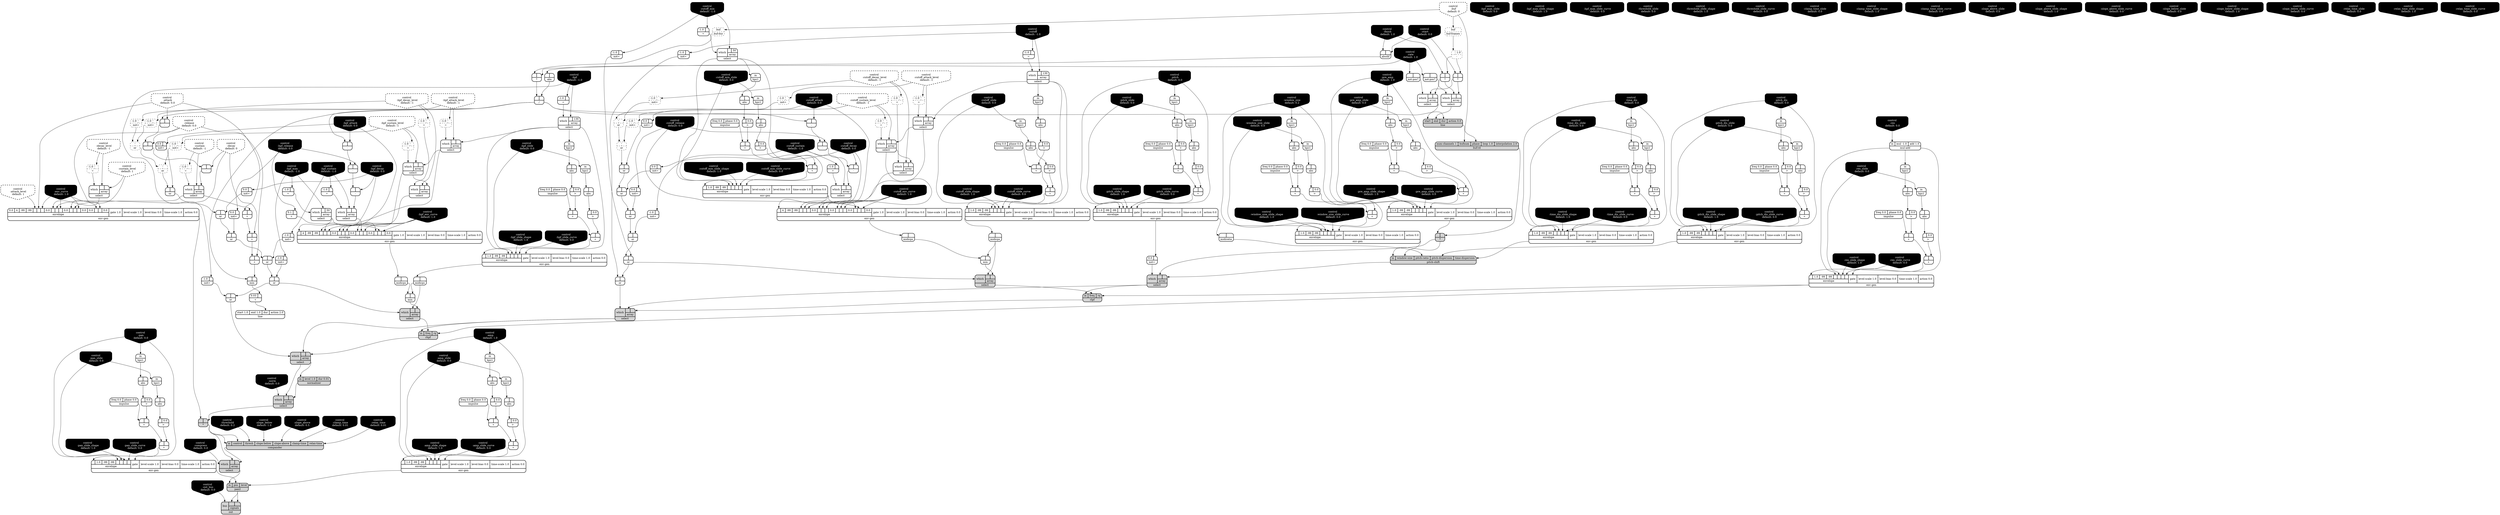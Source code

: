 digraph synthdef {
107 [label = "{{ <a> |<b> } |<__UG_NAME__>* }" style="bold, rounded" shape=record rankdir=LR];
173 [label = "{{ <a> |<b> } |<__UG_NAME__>* }" style="bold, rounded" shape=record rankdir=LR];
174 [label = "{{ <a> |<b> } |<__UG_NAME__>* }" style="bold, rounded" shape=record rankdir=LR];
180 [label = "{{ <a> |<b> } |<__UG_NAME__>* }" style="filled, bold, rounded"  shape=record rankdir=LR];
299 [label = "{{ <a> |<b> } |<__UG_NAME__>* }" style="filled, bold, rounded"  shape=record rankdir=LR];
153 [label = "{{ <a> |<b> } |<__UG_NAME__>+ }" style="bold, rounded" shape=record rankdir=LR];
157 [label = "{{ <a> |<b> } |<__UG_NAME__>+ }" style="bold, rounded" shape=record rankdir=LR];
164 [label = "{{ <a> |<b> } |<__UG_NAME__>+ }" style="bold, rounded" shape=record rankdir=LR];
168 [label = "{{ <a> |<b> } |<__UG_NAME__>+ }" style="bold, rounded" shape=record rankdir=LR];
185 [label = "{{ <a> |<b> } |<__UG_NAME__>+ }" style="bold, rounded" shape=record rankdir=LR];
189 [label = "{{ <a> |<b> } |<__UG_NAME__>+ }" style="bold, rounded" shape=record rankdir=LR];
193 [label = "{{ <a> |<b> } |<__UG_NAME__>+ }" style="bold, rounded" shape=record rankdir=LR];
197 [label = "{{ <a> |<b> } |<__UG_NAME__>+ }" style="bold, rounded" shape=record rankdir=LR];
203 [label = "{{ <a> |<b> } |<__UG_NAME__>+ }" style="bold, rounded" shape=record rankdir=LR];
207 [label = "{{ <a> |<b> } |<__UG_NAME__>+ }" style="bold, rounded" shape=record rankdir=LR];
217 [label = "{{ <a> |<b> } |<__UG_NAME__>+ }" style="bold, rounded" shape=record rankdir=LR];
221 [label = "{{ <a> |<b> } |<__UG_NAME__>+ }" style="bold, rounded" shape=record rankdir=LR];
230 [label = "{{ <a> |<b> } |<__UG_NAME__>+ }" style="bold, rounded" shape=record rankdir=LR];
234 [label = "{{ <a> |<b> } |<__UG_NAME__>+ }" style="bold, rounded" shape=record rankdir=LR];
256 [label = "{{ <a> |<b> } |<__UG_NAME__>+ }" style="bold, rounded" shape=record rankdir=LR];
260 [label = "{{ <a> |<b> } |<__UG_NAME__>+ }" style="bold, rounded" shape=record rankdir=LR];
270 [label = "{{ <a> |<b> } |<__UG_NAME__>+ }" style="bold, rounded" shape=record rankdir=LR];
274 [label = "{{ <a> |<b> } |<__UG_NAME__>+ }" style="bold, rounded" shape=record rankdir=LR];
290 [label = "{{ <a> 0.1|<b> } |<__UG_NAME__>+ }" style="bold, rounded" shape=record rankdir=LR];
306 [label = "{{ <a> |<b> } |<__UG_NAME__>+ }" style="bold, rounded" shape=record rankdir=LR];
310 [label = "{{ <a> |<b> } |<__UG_NAME__>+ }" style="bold, rounded" shape=record rankdir=LR];
316 [label = "{{ <a> |<b> } |<__UG_NAME__>+ }" style="bold, rounded" shape=record rankdir=LR];
320 [label = "{{ <a> |<b> } |<__UG_NAME__>+ }" style="bold, rounded" shape=record rankdir=LR];
324 [label = "{{ <a> |<b> } |<__UG_NAME__>+ }" style="bold, rounded" shape=record rankdir=LR];
325 [label = "{{ <a> |<b> } |<__UG_NAME__>+ }" style="bold, rounded" shape=record rankdir=LR];
326 [label = "{{ <a> |<b> } |<__UG_NAME__>+ }" style="bold, rounded" shape=record rankdir=LR];
328 [label = "{{ <a> 0.03|<b> } |<__UG_NAME__>+ }" style="bold, rounded" shape=record rankdir=LR];
110 [label = "{{ <a> |<b> } |<__UG_NAME__>- }" style="bold, rounded" shape=record rankdir=LR];
111 [label = "{{ <a> |<b> } |<__UG_NAME__>- }" style="bold, rounded" shape=record rankdir=LR];
112 [label = "{{ <a> |<b> } |<__UG_NAME__>- }" style="bold, rounded" shape=record rankdir=LR];
172 [label = "{{ <a> |<b> 1.0} |<__UG_NAME__>- }" style="dashed, rounded" shape=record rankdir=LR];
243 [label = "{{ <a> |<b> } |<__UG_NAME__>- }" style="bold, rounded" shape=record rankdir=LR];
244 [label = "{{ <a> |<b> } |<__UG_NAME__>- }" style="bold, rounded" shape=record rankdir=LR];
245 [label = "{{ <a> |<b> } |<__UG_NAME__>- }" style="bold, rounded" shape=record rankdir=LR];
286 [label = "{{ <a> |<b> } |<__UG_NAME__>- }" style="bold, rounded" shape=record rankdir=LR];
287 [label = "{{ <a> |<b> } |<__UG_NAME__>- }" style="bold, rounded" shape=record rankdir=LR];
288 [label = "{{ <a> |<b> } |<__UG_NAME__>- }" style="bold, rounded" shape=record rankdir=LR];
109 [label = "{{ <a> |<b> } |<__UG_NAME__>/ }" style="bold, rounded" shape=record rankdir=LR];
102 [label = "{{ <a> -1.0|<b> } |<__UG_NAME__>= }" style="dashed, rounded" shape=record rankdir=LR];
104 [label = "{{ <a> -1.0|<b> } |<__UG_NAME__>= }" style="dashed, rounded" shape=record rankdir=LR];
212 [label = "{{ <a> -1.0|<b> } |<__UG_NAME__>= }" style="bold, rounded" shape=record rankdir=LR];
225 [label = "{{ <a> -1.0|<b> } |<__UG_NAME__>= }" style="bold, rounded" shape=record rankdir=LR];
236 [label = "{{ <a> -1.0|<b> } |<__UG_NAME__>= }" style="dashed, rounded" shape=record rankdir=LR];
238 [label = "{{ <a> -1.0|<b> } |<__UG_NAME__>= }" style="dashed, rounded" shape=record rankdir=LR];
239 [label = "{{ <a> -1.0|<b> } |<__UG_NAME__>= }" style="dashed, rounded" shape=record rankdir=LR];
242 [label = "{{ <a> -1.0|<b> } |<__UG_NAME__>= }" style="bold, rounded" shape=record rankdir=LR];
265 [label = "{{ <a> -1.0|<b> } |<__UG_NAME__>= }" style="bold, rounded" shape=record rankdir=LR];
277 [label = "{{ <a> -1.0|<b> } |<__UG_NAME__>= }" style="bold, rounded" shape=record rankdir=LR];
279 [label = "{{ <a> -1.0|<b> } |<__UG_NAME__>= }" style="dashed, rounded" shape=record rankdir=LR];
281 [label = "{{ <a> -1.0|<b> } |<__UG_NAME__>= }" style="dashed, rounded" shape=record rankdir=LR];
282 [label = "{{ <a> -1.0|<b> } |<__UG_NAME__>= }" style="dashed, rounded" shape=record rankdir=LR];
285 [label = "{{ <a> -1.0|<b> } |<__UG_NAME__>= }" style="bold, rounded" shape=record rankdir=LR];
101 [label = "{{ <a> |<b> 0.0} |<__UG_NAME__>\> }" style="bold, rounded" shape=record rankdir=LR];
152 [label = "{{ <a> |<b> 0.0} |<__UG_NAME__>\> }" style="bold, rounded" shape=record rankdir=LR];
156 [label = "{{ <a> |<b> 0.0} |<__UG_NAME__>\> }" style="bold, rounded" shape=record rankdir=LR];
163 [label = "{{ <a> |<b> 0.0} |<__UG_NAME__>\> }" style="bold, rounded" shape=record rankdir=LR];
167 [label = "{{ <a> |<b> 0.0} |<__UG_NAME__>\> }" style="bold, rounded" shape=record rankdir=LR];
184 [label = "{{ <a> |<b> 0.0} |<__UG_NAME__>\> }" style="bold, rounded" shape=record rankdir=LR];
188 [label = "{{ <a> |<b> 0.0} |<__UG_NAME__>\> }" style="bold, rounded" shape=record rankdir=LR];
196 [label = "{{ <a> |<b> 0.0} |<__UG_NAME__>\> }" style="bold, rounded" shape=record rankdir=LR];
202 [label = "{{ <a> |<b> 0.0} |<__UG_NAME__>\> }" style="bold, rounded" shape=record rankdir=LR];
206 [label = "{{ <a> |<b> 0.0} |<__UG_NAME__>\> }" style="bold, rounded" shape=record rankdir=LR];
216 [label = "{{ <a> |<b> 0.0} |<__UG_NAME__>\> }" style="bold, rounded" shape=record rankdir=LR];
220 [label = "{{ <a> |<b> 0.0} |<__UG_NAME__>\> }" style="bold, rounded" shape=record rankdir=LR];
229 [label = "{{ <a> |<b> 0.0} |<__UG_NAME__>\> }" style="bold, rounded" shape=record rankdir=LR];
233 [label = "{{ <a> |<b> 0.0} |<__UG_NAME__>\> }" style="bold, rounded" shape=record rankdir=LR];
255 [label = "{{ <a> |<b> 0.0} |<__UG_NAME__>\> }" style="bold, rounded" shape=record rankdir=LR];
259 [label = "{{ <a> |<b> 0.0} |<__UG_NAME__>\> }" style="bold, rounded" shape=record rankdir=LR];
269 [label = "{{ <a> |<b> 0.0} |<__UG_NAME__>\> }" style="bold, rounded" shape=record rankdir=LR];
273 [label = "{{ <a> |<b> 0.0} |<__UG_NAME__>\> }" style="bold, rounded" shape=record rankdir=LR];
305 [label = "{{ <a> |<b> 0.0} |<__UG_NAME__>\> }" style="bold, rounded" shape=record rankdir=LR];
309 [label = "{{ <a> |<b> 0.0} |<__UG_NAME__>\> }" style="bold, rounded" shape=record rankdir=LR];
315 [label = "{{ <a> |<b> 0.0} |<__UG_NAME__>\> }" style="bold, rounded" shape=record rankdir=LR];
319 [label = "{{ <a> |<b> 0.0} |<__UG_NAME__>\> }" style="bold, rounded" shape=record rankdir=LR];
100 [label = "{{ <a> |<b> } |<__UG_NAME__>abs }" style="bold, rounded" shape=record rankdir=LR];
108 [label = "{{ <a> |<b> } |<__UG_NAME__>abs }" style="bold, rounded" shape=record rankdir=LR];
151 [label = "{{ <a> |<b> } |<__UG_NAME__>abs }" style="bold, rounded" shape=record rankdir=LR];
155 [label = "{{ <a> |<b> } |<__UG_NAME__>abs }" style="bold, rounded" shape=record rankdir=LR];
162 [label = "{{ <a> |<b> } |<__UG_NAME__>abs }" style="bold, rounded" shape=record rankdir=LR];
166 [label = "{{ <a> |<b> } |<__UG_NAME__>abs }" style="bold, rounded" shape=record rankdir=LR];
183 [label = "{{ <a> |<b> } |<__UG_NAME__>abs }" style="bold, rounded" shape=record rankdir=LR];
187 [label = "{{ <a> |<b> } |<__UG_NAME__>abs }" style="bold, rounded" shape=record rankdir=LR];
195 [label = "{{ <a> |<b> } |<__UG_NAME__>abs }" style="bold, rounded" shape=record rankdir=LR];
201 [label = "{{ <a> |<b> } |<__UG_NAME__>abs }" style="bold, rounded" shape=record rankdir=LR];
205 [label = "{{ <a> |<b> } |<__UG_NAME__>abs }" style="bold, rounded" shape=record rankdir=LR];
215 [label = "{{ <a> |<b> } |<__UG_NAME__>abs }" style="bold, rounded" shape=record rankdir=LR];
219 [label = "{{ <a> |<b> } |<__UG_NAME__>abs }" style="bold, rounded" shape=record rankdir=LR];
228 [label = "{{ <a> |<b> } |<__UG_NAME__>abs }" style="bold, rounded" shape=record rankdir=LR];
232 [label = "{{ <a> |<b> } |<__UG_NAME__>abs }" style="bold, rounded" shape=record rankdir=LR];
254 [label = "{{ <a> |<b> } |<__UG_NAME__>abs }" style="bold, rounded" shape=record rankdir=LR];
258 [label = "{{ <a> |<b> } |<__UG_NAME__>abs }" style="bold, rounded" shape=record rankdir=LR];
268 [label = "{{ <a> |<b> } |<__UG_NAME__>abs }" style="bold, rounded" shape=record rankdir=LR];
272 [label = "{{ <a> |<b> } |<__UG_NAME__>abs }" style="bold, rounded" shape=record rankdir=LR];
304 [label = "{{ <a> |<b> } |<__UG_NAME__>abs }" style="bold, rounded" shape=record rankdir=LR];
308 [label = "{{ <a> |<b> } |<__UG_NAME__>abs }" style="bold, rounded" shape=record rankdir=LR];
314 [label = "{{ <a> |<b> } |<__UG_NAME__>abs }" style="bold, rounded" shape=record rankdir=LR];
318 [label = "{{ <a> |<b> } |<__UG_NAME__>abs }" style="bold, rounded" shape=record rankdir=LR];
106 [label = "{{ <a> |<b> } |<__UG_NAME__>absdif }" style="bold, rounded" shape=record rankdir=LR];
105 [label = "{{ <buf> buf} |<__UG_NAME__>buf-dur }" style="dashed, rounded" shape=record rankdir=LR];
171 [label = "{{ <buf> buf} |<__UG_NAME__>buf-frames }" style="dashed, rounded" shape=record rankdir=LR];
179 [label = "{{ <num____channels> num-channels 1|<bufnum> bufnum|<phase> phase|<loop> loop 1.0|<interpolation> interpolation 2.0} |<__UG_NAME__>buf-rd }" style="filled, bold, rounded"  shape=record rankdir=LR];
300 [label = "{{ <in> in|<control> control|<thresh> thresh|<slope____below> slope-below|<slope____above> slope-above|<clamp____time> clamp-time|<relax____time> relax-time} |<__UG_NAME__>compander }" style="filled, bold, rounded"  shape=record rankdir=LR];
0 [label = "control
 :buf
 default: 0" shape=invhouse style="rounded, dashed, filled, bold" fillcolor=white fontcolor=black ]; 
1 [label = "control
 :cutoff_attack_level
 default: -1" shape=invhouse style="rounded, dashed, filled, bold" fillcolor=white fontcolor=black ]; 
2 [label = "control
 :cutoff_decay_level
 default: -1" shape=invhouse style="rounded, dashed, filled, bold" fillcolor=white fontcolor=black ]; 
3 [label = "control
 :cutoff_sustain_level
 default: -1" shape=invhouse style="rounded, dashed, filled, bold" fillcolor=white fontcolor=black ]; 
4 [label = "control
 :hpf_attack_level
 default: -1" shape=invhouse style="rounded, dashed, filled, bold" fillcolor=white fontcolor=black ]; 
5 [label = "control
 :hpf_decay_level
 default: -1" shape=invhouse style="rounded, dashed, filled, bold" fillcolor=white fontcolor=black ]; 
6 [label = "control
 :hpf_sustain_level
 default: -1" shape=invhouse style="rounded, dashed, filled, bold" fillcolor=white fontcolor=black ]; 
7 [label = "control
 :attack
 default: 0.0" shape=invhouse style="rounded, dashed, filled, bold" fillcolor=white fontcolor=black ]; 
8 [label = "control
 :decay
 default: 0" shape=invhouse style="rounded, dashed, filled, bold" fillcolor=white fontcolor=black ]; 
9 [label = "control
 :sustain
 default: -1" shape=invhouse style="rounded, dashed, filled, bold" fillcolor=white fontcolor=black ]; 
10 [label = "control
 :release
 default: 0.0" shape=invhouse style="rounded, dashed, filled, bold" fillcolor=white fontcolor=black ]; 
11 [label = "control
 :attack_level
 default: 1" shape=invhouse style="rounded, dashed, filled, bold" fillcolor=white fontcolor=black ]; 
12 [label = "control
 :decay_level
 default: -1" shape=invhouse style="rounded, dashed, filled, bold" fillcolor=white fontcolor=black ]; 
13 [label = "control
 :sustain_level
 default: 1" shape=invhouse style="rounded, dashed, filled, bold" fillcolor=white fontcolor=black ]; 
14 [label = "control
 :amp
 default: 1.0" shape=invhouse style="rounded, filled, bold" fillcolor=black fontcolor=white ]; 
15 [label = "control
 :amp_slide
 default: 0.0" shape=invhouse style="rounded, filled, bold" fillcolor=black fontcolor=white ]; 
16 [label = "control
 :amp_slide_shape
 default: 1.0" shape=invhouse style="rounded, filled, bold" fillcolor=black fontcolor=white ]; 
17 [label = "control
 :amp_slide_curve
 default: 0.0" shape=invhouse style="rounded, filled, bold" fillcolor=black fontcolor=white ]; 
18 [label = "control
 :pan
 default: 0.0" shape=invhouse style="rounded, filled, bold" fillcolor=black fontcolor=white ]; 
19 [label = "control
 :pan_slide
 default: 0.0" shape=invhouse style="rounded, filled, bold" fillcolor=black fontcolor=white ]; 
20 [label = "control
 :pan_slide_shape
 default: 1.0" shape=invhouse style="rounded, filled, bold" fillcolor=black fontcolor=white ]; 
21 [label = "control
 :pan_slide_curve
 default: 0.0" shape=invhouse style="rounded, filled, bold" fillcolor=black fontcolor=white ]; 
22 [label = "control
 :cutoff
 default: -1.0" shape=invhouse style="rounded, filled, bold" fillcolor=black fontcolor=white ]; 
23 [label = "control
 :cutoff_slide
 default: 0.0" shape=invhouse style="rounded, filled, bold" fillcolor=black fontcolor=white ]; 
24 [label = "control
 :cutoff_slide_shape
 default: 1.0" shape=invhouse style="rounded, filled, bold" fillcolor=black fontcolor=white ]; 
25 [label = "control
 :cutoff_slide_curve
 default: 0.0" shape=invhouse style="rounded, filled, bold" fillcolor=black fontcolor=white ]; 
26 [label = "control
 :cutoff_attack
 default: 0.0" shape=invhouse style="rounded, filled, bold" fillcolor=black fontcolor=white ]; 
27 [label = "control
 :cutoff_sustain
 default: -1.0" shape=invhouse style="rounded, filled, bold" fillcolor=black fontcolor=white ]; 
28 [label = "control
 :cutoff_decay
 default: 0.0" shape=invhouse style="rounded, filled, bold" fillcolor=black fontcolor=white ]; 
29 [label = "control
 :cutoff_release
 default: 0.0" shape=invhouse style="rounded, filled, bold" fillcolor=black fontcolor=white ]; 
30 [label = "control
 :cutoff_min
 default: -1.0" shape=invhouse style="rounded, filled, bold" fillcolor=black fontcolor=white ]; 
31 [label = "control
 :cutoff_min_slide
 default: 0.0" shape=invhouse style="rounded, filled, bold" fillcolor=black fontcolor=white ]; 
32 [label = "control
 :cutoff_min_slide_shape
 default: 1.0" shape=invhouse style="rounded, filled, bold" fillcolor=black fontcolor=white ]; 
33 [label = "control
 :cutoff_min_slide_curve
 default: 0.0" shape=invhouse style="rounded, filled, bold" fillcolor=black fontcolor=white ]; 
34 [label = "control
 :cutoff_env_curve
 default: 1.0" shape=invhouse style="rounded, filled, bold" fillcolor=black fontcolor=white ]; 
35 [label = "control
 :hpf
 default: -1.0" shape=invhouse style="rounded, filled, bold" fillcolor=black fontcolor=white ]; 
36 [label = "control
 :hpf_slide
 default: 0.0" shape=invhouse style="rounded, filled, bold" fillcolor=black fontcolor=white ]; 
37 [label = "control
 :hpf_slide_shape
 default: 1.0" shape=invhouse style="rounded, filled, bold" fillcolor=black fontcolor=white ]; 
38 [label = "control
 :hpf_slide_curve
 default: 0.0" shape=invhouse style="rounded, filled, bold" fillcolor=black fontcolor=white ]; 
39 [label = "control
 :hpf_attack
 default: 0.0" shape=invhouse style="rounded, filled, bold" fillcolor=black fontcolor=white ]; 
40 [label = "control
 :hpf_sustain
 default: -1.0" shape=invhouse style="rounded, filled, bold" fillcolor=black fontcolor=white ]; 
41 [label = "control
 :hpf_decay
 default: 0.0" shape=invhouse style="rounded, filled, bold" fillcolor=black fontcolor=white ]; 
42 [label = "control
 :hpf_release
 default: 0.0" shape=invhouse style="rounded, filled, bold" fillcolor=black fontcolor=white ]; 
43 [label = "control
 :hpf_max
 default: -1.0" shape=invhouse style="rounded, filled, bold" fillcolor=black fontcolor=white ]; 
44 [label = "control
 :hpf_max_slide
 default: 0.0" shape=invhouse style="rounded, filled, bold" fillcolor=black fontcolor=white ]; 
45 [label = "control
 :hpf_max_slide_shape
 default: 1.0" shape=invhouse style="rounded, filled, bold" fillcolor=black fontcolor=white ]; 
46 [label = "control
 :hpf_max_slide_curve
 default: 0.0" shape=invhouse style="rounded, filled, bold" fillcolor=black fontcolor=white ]; 
47 [label = "control
 :hpf_env_curve
 default: 1.0" shape=invhouse style="rounded, filled, bold" fillcolor=black fontcolor=white ]; 
48 [label = "control
 :res
 default: 0.0" shape=invhouse style="rounded, filled, bold" fillcolor=black fontcolor=white ]; 
49 [label = "control
 :res_slide
 default: 0.0" shape=invhouse style="rounded, filled, bold" fillcolor=black fontcolor=white ]; 
50 [label = "control
 :res_slide_shape
 default: 1.0" shape=invhouse style="rounded, filled, bold" fillcolor=black fontcolor=white ]; 
51 [label = "control
 :res_slide_curve
 default: 0.0" shape=invhouse style="rounded, filled, bold" fillcolor=black fontcolor=white ]; 
52 [label = "control
 :env_curve
 default: 1.0" shape=invhouse style="rounded, filled, bold" fillcolor=black fontcolor=white ]; 
53 [label = "control
 :rate
 default: 1.0" shape=invhouse style="rounded, filled, bold" fillcolor=black fontcolor=white ]; 
54 [label = "control
 :start
 default: 0.0" shape=invhouse style="rounded, filled, bold" fillcolor=black fontcolor=white ]; 
55 [label = "control
 :finish
 default: 1.0" shape=invhouse style="rounded, filled, bold" fillcolor=black fontcolor=white ]; 
56 [label = "control
 :norm
 default: 0.0" shape=invhouse style="rounded, filled, bold" fillcolor=black fontcolor=white ]; 
57 [label = "control
 :pitch
 default: 0.0" shape=invhouse style="rounded, filled, bold" fillcolor=black fontcolor=white ]; 
58 [label = "control
 :pitch_slide
 default: 0.0" shape=invhouse style="rounded, filled, bold" fillcolor=black fontcolor=white ]; 
59 [label = "control
 :pitch_slide_shape
 default: 1.0" shape=invhouse style="rounded, filled, bold" fillcolor=black fontcolor=white ]; 
60 [label = "control
 :pitch_slide_curve
 default: 0.0" shape=invhouse style="rounded, filled, bold" fillcolor=black fontcolor=white ]; 
61 [label = "control
 :window_size
 default: 0.2" shape=invhouse style="rounded, filled, bold" fillcolor=black fontcolor=white ]; 
62 [label = "control
 :window_size_slide
 default: 0.0" shape=invhouse style="rounded, filled, bold" fillcolor=black fontcolor=white ]; 
63 [label = "control
 :window_size_slide_shape
 default: 1.0" shape=invhouse style="rounded, filled, bold" fillcolor=black fontcolor=white ]; 
64 [label = "control
 :window_size_slide_curve
 default: 0.0" shape=invhouse style="rounded, filled, bold" fillcolor=black fontcolor=white ]; 
65 [label = "control
 :pitch_dis
 default: 0.0" shape=invhouse style="rounded, filled, bold" fillcolor=black fontcolor=white ]; 
66 [label = "control
 :pitch_dis_slide
 default: 0.0" shape=invhouse style="rounded, filled, bold" fillcolor=black fontcolor=white ]; 
67 [label = "control
 :pitch_dis_slide_shape
 default: 1.0" shape=invhouse style="rounded, filled, bold" fillcolor=black fontcolor=white ]; 
68 [label = "control
 :pitch_dis_slide_curve
 default: 0.0" shape=invhouse style="rounded, filled, bold" fillcolor=black fontcolor=white ]; 
69 [label = "control
 :time_dis
 default: 0.0" shape=invhouse style="rounded, filled, bold" fillcolor=black fontcolor=white ]; 
70 [label = "control
 :time_dis_slide
 default: 0.0" shape=invhouse style="rounded, filled, bold" fillcolor=black fontcolor=white ]; 
71 [label = "control
 :time_dis_slide_shape
 default: 1.0" shape=invhouse style="rounded, filled, bold" fillcolor=black fontcolor=white ]; 
72 [label = "control
 :time_dis_slide_curve
 default: 0.0" shape=invhouse style="rounded, filled, bold" fillcolor=black fontcolor=white ]; 
73 [label = "control
 :compress
 default: 0.0" shape=invhouse style="rounded, filled, bold" fillcolor=black fontcolor=white ]; 
74 [label = "control
 :pre_amp
 default: 1.0" shape=invhouse style="rounded, filled, bold" fillcolor=black fontcolor=white ]; 
75 [label = "control
 :pre_amp_slide
 default: 0.0" shape=invhouse style="rounded, filled, bold" fillcolor=black fontcolor=white ]; 
76 [label = "control
 :pre_amp_slide_shape
 default: 1.0" shape=invhouse style="rounded, filled, bold" fillcolor=black fontcolor=white ]; 
77 [label = "control
 :pre_amp_slide_curve
 default: 0.0" shape=invhouse style="rounded, filled, bold" fillcolor=black fontcolor=white ]; 
78 [label = "control
 :threshold
 default: 0.2" shape=invhouse style="rounded, filled, bold" fillcolor=black fontcolor=white ]; 
79 [label = "control
 :threshold_slide
 default: 0.0" shape=invhouse style="rounded, filled, bold" fillcolor=black fontcolor=white ]; 
80 [label = "control
 :threshold_slide_shape
 default: 1.0" shape=invhouse style="rounded, filled, bold" fillcolor=black fontcolor=white ]; 
81 [label = "control
 :threshold_slide_curve
 default: 0.0" shape=invhouse style="rounded, filled, bold" fillcolor=black fontcolor=white ]; 
82 [label = "control
 :clamp_time
 default: 0.01" shape=invhouse style="rounded, filled, bold" fillcolor=black fontcolor=white ]; 
83 [label = "control
 :clamp_time_slide
 default: 0.0" shape=invhouse style="rounded, filled, bold" fillcolor=black fontcolor=white ]; 
84 [label = "control
 :clamp_time_slide_shape
 default: 1.0" shape=invhouse style="rounded, filled, bold" fillcolor=black fontcolor=white ]; 
85 [label = "control
 :clamp_time_slide_curve
 default: 0.0" shape=invhouse style="rounded, filled, bold" fillcolor=black fontcolor=white ]; 
86 [label = "control
 :slope_above
 default: 0.5" shape=invhouse style="rounded, filled, bold" fillcolor=black fontcolor=white ]; 
87 [label = "control
 :slope_above_slide
 default: 0.0" shape=invhouse style="rounded, filled, bold" fillcolor=black fontcolor=white ]; 
88 [label = "control
 :slope_above_slide_shape
 default: 1.0" shape=invhouse style="rounded, filled, bold" fillcolor=black fontcolor=white ]; 
89 [label = "control
 :slope_above_slide_curve
 default: 0.0" shape=invhouse style="rounded, filled, bold" fillcolor=black fontcolor=white ]; 
90 [label = "control
 :slope_below
 default: 1.0" shape=invhouse style="rounded, filled, bold" fillcolor=black fontcolor=white ]; 
91 [label = "control
 :slope_below_slide
 default: 0.0" shape=invhouse style="rounded, filled, bold" fillcolor=black fontcolor=white ]; 
92 [label = "control
 :slope_below_slide_shape
 default: 1.0" shape=invhouse style="rounded, filled, bold" fillcolor=black fontcolor=white ]; 
93 [label = "control
 :slope_below_slide_curve
 default: 0.0" shape=invhouse style="rounded, filled, bold" fillcolor=black fontcolor=white ]; 
94 [label = "control
 :relax_time
 default: 0.01" shape=invhouse style="rounded, filled, bold" fillcolor=black fontcolor=white ]; 
95 [label = "control
 :relax_time_slide
 default: 0.0" shape=invhouse style="rounded, filled, bold" fillcolor=black fontcolor=white ]; 
96 [label = "control
 :relax_time_slide_shape
 default: 1.0" shape=invhouse style="rounded, filled, bold" fillcolor=black fontcolor=white ]; 
97 [label = "control
 :relax_time_slide_curve
 default: 0.0" shape=invhouse style="rounded, filled, bold" fillcolor=black fontcolor=white ]; 
98 [label = "control
 :out_bus
 default: 0.0" shape=invhouse style="rounded, filled, bold" fillcolor=black fontcolor=white ]; 
114 [label = "{{ {{0.0|4|-99|-99|<envelope___control___4>|<envelope___control___5>|<envelope___control___6>|0.0|<envelope___select___8>|<envelope___control___9>|<envelope___control___10>|0.0|<envelope___control___12>|<envelope___select___13>|<envelope___control___14>|0.0|0.0|<envelope___control___17>|<envelope___control___18>|0.0}|envelope}|<gate> gate 1.0|<level____scale> level-scale 1.0|<level____bias> level-bias 0.0|<time____scale> time-scale 1.0|<action> action 0.0} |<__UG_NAME__>env-gen }" style="bold, rounded" shape=record rankdir=LR];
158 [label = "{{ {{<envelope___control___0>|1.0|-99|-99|<envelope___control___4>|<envelope___control___5>|<envelope___control___6>|<envelope___control___7>}|envelope}|<gate> gate|<level____scale> level-scale 1.0|<level____bias> level-bias 0.0|<time____scale> time-scale 1.0|<action> action 0.0} |<__UG_NAME__>env-gen }" style="bold, rounded" shape=record rankdir=LR];
169 [label = "{{ {{<envelope___control___0>|1.0|-99|-99|<envelope___control___4>|<envelope___control___5>|<envelope___control___6>|<envelope___control___7>}|envelope}|<gate> gate|<level____scale> level-scale 1.0|<level____bias> level-bias 0.0|<time____scale> time-scale 1.0|<action> action 0.0} |<__UG_NAME__>env-gen }" style="bold, rounded" shape=record rankdir=LR];
190 [label = "{{ {{<envelope___control___0>|1.0|-99|-99|<envelope___control___4>|<envelope___control___5>|<envelope___control___6>|<envelope___control___7>}|envelope}|<gate> gate|<level____scale> level-scale 1.0|<level____bias> level-bias 0.0|<time____scale> time-scale 1.0|<action> action 0.0} |<__UG_NAME__>env-gen }" style="bold, rounded" shape=record rankdir=LR];
198 [label = "{{ {{<envelope___control___0>|1.0|-99|-99|<envelope___control___4>|<envelope___control___5>|<envelope___control___6>|<envelope___control___7>}|envelope}|<gate> gate|<level____scale> level-scale 1.0|<level____bias> level-bias 0.0|<time____scale> time-scale 1.0|<action> action 0.0} |<__UG_NAME__>env-gen }" style="bold, rounded" shape=record rankdir=LR];
208 [label = "{{ {{<envelope___control___0>|1.0|-99|-99|<envelope___control___4>|<envelope___control___5>|<envelope___control___6>|<envelope___control___7>}|envelope}|<gate> gate|<level____scale> level-scale 1.0|<level____bias> level-bias 0.0|<time____scale> time-scale 1.0|<action> action 0.0} |<__UG_NAME__>env-gen }" style="bold, rounded" shape=record rankdir=LR];
222 [label = "{{ {{<envelope___select___0>|1.0|-99|-99|<envelope___select___4>|<envelope___control___5>|<envelope___control___6>|<envelope___control___7>}|envelope}|<gate> gate|<level____scale> level-scale 1.0|<level____bias> level-bias 0.0|<time____scale> time-scale 1.0|<action> action 0.0} |<__UG_NAME__>env-gen }" style="bold, rounded" shape=record rankdir=LR];
235 [label = "{{ {{<envelope___select___0>|1.0|-99|-99|<envelope___select___4>|<envelope___control___5>|<envelope___control___6>|<envelope___control___7>}|envelope}|<gate> gate|<level____scale> level-scale 1.0|<level____bias> level-bias 0.0|<time____scale> time-scale 1.0|<action> action 0.0} |<__UG_NAME__>env-gen }" style="bold, rounded" shape=record rankdir=LR];
247 [label = "{{ {{<envelope___env____gen___0>|4|-99|-99|<envelope___select___4>|<envelope___control___5>|<envelope___control___6>|0.0|<envelope___select___8>|<envelope___control___9>|<envelope___control___10>|0.0|<envelope___select___12>|<envelope___select___13>|<envelope___control___14>|0.0|<envelope___env____gen___16>|<envelope___control___17>|<envelope___control___18>|0.0}|envelope}|<gate> gate 1.0|<level____scale> level-scale 1.0|<level____bias> level-bias 0.0|<time____scale> time-scale 1.0|<action> action 0.0} |<__UG_NAME__>env-gen }" style="bold, rounded" shape=record rankdir=LR];
261 [label = "{{ {{<envelope___mul____add___0>|1.0|-99|-99|<envelope___mul____add___4>|<envelope___control___5>|<envelope___control___6>|<envelope___control___7>}|envelope}|<gate> gate|<level____scale> level-scale 1.0|<level____bias> level-bias 0.0|<time____scale> time-scale 1.0|<action> action 0.0} |<__UG_NAME__>env-gen }" style="bold, rounded" shape=record rankdir=LR];
275 [label = "{{ {{<envelope___select___0>|1.0|-99|-99|<envelope___select___4>|<envelope___control___5>|<envelope___control___6>|<envelope___control___7>}|envelope}|<gate> gate|<level____scale> level-scale 1.0|<level____bias> level-bias 0.0|<time____scale> time-scale 1.0|<action> action 0.0} |<__UG_NAME__>env-gen }" style="bold, rounded" shape=record rankdir=LR];
291 [label = "{{ {{<envelope___select___0>|4|-99|-99|<envelope___select___4>|<envelope___control___5>|<envelope___control___6>|0.0|<envelope___select___8>|<envelope___control___9>|<envelope___control___10>|0.0|<envelope___select___12>|<envelope___select___13>|<envelope___control___14>|0.0|<envelope___select___16>|<envelope___binary____op____u____gen___17>|<envelope___control___18>|0.0}|envelope}|<gate> gate 1.0|<level____scale> level-scale 1.0|<level____bias> level-bias 0.0|<time____scale> time-scale 1.0|<action> action 0.0} |<__UG_NAME__>env-gen }" style="bold, rounded" shape=record rankdir=LR];
311 [label = "{{ {{<envelope___control___0>|1.0|-99|-99|<envelope___control___4>|<envelope___control___5>|<envelope___control___6>|<envelope___control___7>}|envelope}|<gate> gate|<level____scale> level-scale 1.0|<level____bias> level-bias 0.0|<time____scale> time-scale 1.0|<action> action 0.0} |<__UG_NAME__>env-gen }" style="bold, rounded" shape=record rankdir=LR];
321 [label = "{{ {{<envelope___control___0>|1.0|-99|-99|<envelope___control___4>|<envelope___control___5>|<envelope___control___6>|<envelope___control___7>}|envelope}|<gate> gate|<level____scale> level-scale 1.0|<level____bias> level-bias 0.0|<time____scale> time-scale 1.0|<action> action 0.0} |<__UG_NAME__>env-gen }" style="bold, rounded" shape=record rankdir=LR];
99 [label = "{{ <in> in} |<__UG_NAME__>hpz1 }" style="bold, rounded" shape=record rankdir=LR];
150 [label = "{{ <in> in} |<__UG_NAME__>hpz1 }" style="bold, rounded" shape=record rankdir=LR];
154 [label = "{{ <in> in} |<__UG_NAME__>hpz1 }" style="bold, rounded" shape=record rankdir=LR];
161 [label = "{{ <in> in} |<__UG_NAME__>hpz1 }" style="bold, rounded" shape=record rankdir=LR];
165 [label = "{{ <in> in} |<__UG_NAME__>hpz1 }" style="bold, rounded" shape=record rankdir=LR];
182 [label = "{{ <in> in} |<__UG_NAME__>hpz1 }" style="bold, rounded" shape=record rankdir=LR];
186 [label = "{{ <in> in} |<__UG_NAME__>hpz1 }" style="bold, rounded" shape=record rankdir=LR];
194 [label = "{{ <in> in} |<__UG_NAME__>hpz1 }" style="bold, rounded" shape=record rankdir=LR];
200 [label = "{{ <in> in} |<__UG_NAME__>hpz1 }" style="bold, rounded" shape=record rankdir=LR];
204 [label = "{{ <in> in} |<__UG_NAME__>hpz1 }" style="bold, rounded" shape=record rankdir=LR];
214 [label = "{{ <in> in} |<__UG_NAME__>hpz1 }" style="bold, rounded" shape=record rankdir=LR];
218 [label = "{{ <in> in} |<__UG_NAME__>hpz1 }" style="bold, rounded" shape=record rankdir=LR];
227 [label = "{{ <in> in} |<__UG_NAME__>hpz1 }" style="bold, rounded" shape=record rankdir=LR];
231 [label = "{{ <in> in} |<__UG_NAME__>hpz1 }" style="bold, rounded" shape=record rankdir=LR];
253 [label = "{{ <in> in} |<__UG_NAME__>hpz1 }" style="bold, rounded" shape=record rankdir=LR];
257 [label = "{{ <in> in} |<__UG_NAME__>hpz1 }" style="bold, rounded" shape=record rankdir=LR];
267 [label = "{{ <in> in} |<__UG_NAME__>hpz1 }" style="bold, rounded" shape=record rankdir=LR];
271 [label = "{{ <in> in} |<__UG_NAME__>hpz1 }" style="bold, rounded" shape=record rankdir=LR];
303 [label = "{{ <in> in} |<__UG_NAME__>hpz1 }" style="bold, rounded" shape=record rankdir=LR];
307 [label = "{{ <in> in} |<__UG_NAME__>hpz1 }" style="bold, rounded" shape=record rankdir=LR];
313 [label = "{{ <in> in} |<__UG_NAME__>hpz1 }" style="bold, rounded" shape=record rankdir=LR];
317 [label = "{{ <in> in} |<__UG_NAME__>hpz1 }" style="bold, rounded" shape=record rankdir=LR];
149 [label = "{{ <freq> freq 0.0|<phase> phase 0.0} |<__UG_NAME__>impulse }" style="bold, rounded" shape=record rankdir=LR];
160 [label = "{{ <freq> freq 0.0|<phase> phase 0.0} |<__UG_NAME__>impulse }" style="bold, rounded" shape=record rankdir=LR];
181 [label = "{{ <freq> freq 0.0|<phase> phase 0.0} |<__UG_NAME__>impulse }" style="bold, rounded" shape=record rankdir=LR];
192 [label = "{{ <freq> freq 0.0|<phase> phase 0.0} |<__UG_NAME__>impulse }" style="bold, rounded" shape=record rankdir=LR];
199 [label = "{{ <freq> freq 0.0|<phase> phase 0.0} |<__UG_NAME__>impulse }" style="bold, rounded" shape=record rankdir=LR];
211 [label = "{{ <freq> freq 0.0|<phase> phase 0.0} |<__UG_NAME__>impulse }" style="bold, rounded" shape=record rankdir=LR];
224 [label = "{{ <freq> freq 0.0|<phase> phase 0.0} |<__UG_NAME__>impulse }" style="bold, rounded" shape=record rankdir=LR];
251 [label = "{{ <freq> freq 0.0|<phase> phase 0.0} |<__UG_NAME__>impulse }" style="bold, rounded" shape=record rankdir=LR];
264 [label = "{{ <freq> freq 0.0|<phase> phase 0.0} |<__UG_NAME__>impulse }" style="bold, rounded" shape=record rankdir=LR];
302 [label = "{{ <freq> freq 0.0|<phase> phase 0.0} |<__UG_NAME__>impulse }" style="bold, rounded" shape=record rankdir=LR];
312 [label = "{{ <freq> freq 0.0|<phase> phase 0.0} |<__UG_NAME__>impulse }" style="bold, rounded" shape=record rankdir=LR];
178 [label = "{{ <start> start|<end> end|<dur> dur|<action> action 0.0} |<__UG_NAME__>line }" style="filled, bold, rounded"  shape=record rankdir=LR];
329 [label = "{{ <start> start 1.0|<end> end 1.0|<dur> dur|<action> action 2.0} |<__UG_NAME__>line }" style="bold, rounded" shape=record rankdir=LR];
223 [label = "{{ <a> |<b> } |<__UG_NAME__>midicps }" style="bold, rounded" shape=record rankdir=LR];
248 [label = "{{ <a> |<b> } |<__UG_NAME__>midicps }" style="bold, rounded" shape=record rankdir=LR];
276 [label = "{{ <a> |<b> } |<__UG_NAME__>midicps }" style="bold, rounded" shape=record rankdir=LR];
292 [label = "{{ <a> |<b> } |<__UG_NAME__>midicps }" style="bold, rounded" shape=record rankdir=LR];
191 [label = "{{ <a> |<b> } |<__UG_NAME__>midiratio }" style="bold, rounded" shape=record rankdir=LR];
249 [label = "{{ <a> |<b> } |<__UG_NAME__>min }" style="bold, rounded" shape=record rankdir=LR];
293 [label = "{{ <a> |<b> } |<__UG_NAME__>min }" style="bold, rounded" shape=record rankdir=LR];
327 [label = "{{ <a> |<b> } |<__UG_NAME__>min }" style="bold, rounded" shape=record rankdir=LR];
252 [label = "{{ <in> in|<mul> mul -1.0|<add> add 1.0} |<__UG_NAME__>mul-add }" style="bold, rounded" shape=record rankdir=LR];
297 [label = "{{ <in> in|<level> level 1.0|<dur> dur 0.01} |<__UG_NAME__>normalizer }" style="filled, bold, rounded"  shape=record rankdir=LR];
170 [label = "{{ <a> |<b> } |<__UG_NAME__>not-pos? }" style="bold, rounded" shape=record rankdir=LR];
176 [label = "{{ <a> |<b> } |<__UG_NAME__>not-pos? }" style="bold, rounded" shape=record rankdir=LR];
115 [label = "{{ <a> -1.0|<b> } |<__UG_NAME__>not= }" style="bold, rounded" shape=record rankdir=LR];
116 [label = "{{ <a> -1.0|<b> } |<__UG_NAME__>not= }" style="dashed, rounded" shape=record rankdir=LR];
117 [label = "{{ <a> -1.0|<b> } |<__UG_NAME__>not= }" style="dashed, rounded" shape=record rankdir=LR];
119 [label = "{{ <a> -1.0|<b> } |<__UG_NAME__>not= }" style="dashed, rounded" shape=record rankdir=LR];
121 [label = "{{ <a> 0.0|<b> } |<__UG_NAME__>not= }" style="bold, rounded" shape=record rankdir=LR];
123 [label = "{{ <a> 0.0|<b> } |<__UG_NAME__>not= }" style="bold, rounded" shape=record rankdir=LR];
125 [label = "{{ <a> 0.0|<b> } |<__UG_NAME__>not= }" style="bold, rounded" shape=record rankdir=LR];
127 [label = "{{ <a> -1.0|<b> } |<__UG_NAME__>not= }" style="bold, rounded" shape=record rankdir=LR];
129 [label = "{{ <a> -1.0|<b> } |<__UG_NAME__>not= }" style="bold, rounded" shape=record rankdir=LR];
132 [label = "{{ <a> -1.0|<b> } |<__UG_NAME__>not= }" style="bold, rounded" shape=record rankdir=LR];
133 [label = "{{ <a> -1.0|<b> } |<__UG_NAME__>not= }" style="dashed, rounded" shape=record rankdir=LR];
134 [label = "{{ <a> -1.0|<b> } |<__UG_NAME__>not= }" style="dashed, rounded" shape=record rankdir=LR];
136 [label = "{{ <a> -1.0|<b> } |<__UG_NAME__>not= }" style="dashed, rounded" shape=record rankdir=LR];
138 [label = "{{ <a> 0.0|<b> } |<__UG_NAME__>not= }" style="bold, rounded" shape=record rankdir=LR];
140 [label = "{{ <a> 0.0|<b> } |<__UG_NAME__>not= }" style="bold, rounded" shape=record rankdir=LR];
142 [label = "{{ <a> 0.0|<b> } |<__UG_NAME__>not= }" style="bold, rounded" shape=record rankdir=LR];
144 [label = "{{ <a> -1.0|<b> } |<__UG_NAME__>not= }" style="bold, rounded" shape=record rankdir=LR];
146 [label = "{{ <a> -1.0|<b> } |<__UG_NAME__>not= }" style="bold, rounded" shape=record rankdir=LR];
159 [label = "{{ <a> 0.0|<b> } |<__UG_NAME__>not= }" style="bold, rounded" shape=record rankdir=LR];
118 [label = "{{ <a> |<b> } |<__UG_NAME__>or }" style="dashed, rounded" shape=record rankdir=LR];
120 [label = "{{ <a> |<b> } |<__UG_NAME__>or }" style="dashed, rounded" shape=record rankdir=LR];
122 [label = "{{ <a> |<b> } |<__UG_NAME__>or }" style="bold, rounded" shape=record rankdir=LR];
124 [label = "{{ <a> |<b> } |<__UG_NAME__>or }" style="bold, rounded" shape=record rankdir=LR];
126 [label = "{{ <a> |<b> } |<__UG_NAME__>or }" style="bold, rounded" shape=record rankdir=LR];
128 [label = "{{ <a> |<b> } |<__UG_NAME__>or }" style="bold, rounded" shape=record rankdir=LR];
130 [label = "{{ <a> |<b> } |<__UG_NAME__>or }" style="bold, rounded" shape=record rankdir=LR];
131 [label = "{{ <a> |<b> } |<__UG_NAME__>or }" style="bold, rounded" shape=record rankdir=LR];
135 [label = "{{ <a> |<b> } |<__UG_NAME__>or }" style="dashed, rounded" shape=record rankdir=LR];
137 [label = "{{ <a> |<b> } |<__UG_NAME__>or }" style="dashed, rounded" shape=record rankdir=LR];
139 [label = "{{ <a> |<b> } |<__UG_NAME__>or }" style="bold, rounded" shape=record rankdir=LR];
141 [label = "{{ <a> |<b> } |<__UG_NAME__>or }" style="bold, rounded" shape=record rankdir=LR];
143 [label = "{{ <a> |<b> } |<__UG_NAME__>or }" style="bold, rounded" shape=record rankdir=LR];
145 [label = "{{ <a> |<b> } |<__UG_NAME__>or }" style="bold, rounded" shape=record rankdir=LR];
147 [label = "{{ <a> |<b> } |<__UG_NAME__>or }" style="bold, rounded" shape=record rankdir=LR];
148 [label = "{{ <a> |<b> } |<__UG_NAME__>or }" style="bold, rounded" shape=record rankdir=LR];
323 [label = "{{ <bus> bus|{{<signals___pan2___0>|<signals___pan2___1>}|signals}} |<__UG_NAME__>out }" style="filled, bold, rounded"  shape=record rankdir=LR];
322 [label = "{{ <in> in|<pos> pos|<level> level} |<__UG_NAME__>pan2 }" style="filled, bold, rounded"  shape=record rankdir=LR];
209 [label = "{{ <in> in|<window____size> window-size|<pitch____ratio> pitch-ratio|<pitch____dispersion> pitch-dispersion|<time____dispersion> time-dispersion} |<__UG_NAME__>pitch-shift }" style="filled, bold, rounded"  shape=record rankdir=LR];
295 [label = "{{ <in> in|<freq> freq|<rq> rq} |<__UG_NAME__>rhpf }" style="filled, bold, rounded"  shape=record rankdir=LR];
262 [label = "{{ <in> in|<freq> freq|<rq> rq} |<__UG_NAME__>rlpf }" style="filled, bold, rounded"  shape=record rankdir=LR];
103 [label = "{{ <which> which|{{<array___control___0>|<array___control___1>}|array}} |<__UG_NAME__>select }" style="bold, rounded" shape=record rankdir=LR];
113 [label = "{{ <which> which|{{<array___control___0>|<array___binary____op____u____gen___1>}|array}} |<__UG_NAME__>select }" style="bold, rounded" shape=record rankdir=LR];
175 [label = "{{ <which> which|{{<array___binary____op____u____gen___0>|<array___binary____op____u____gen___1>}|array}} |<__UG_NAME__>select }" style="bold, rounded" shape=record rankdir=LR];
177 [label = "{{ <which> which|{{<array___binary____op____u____gen___0>|<array___binary____op____u____gen___1>}|array}} |<__UG_NAME__>select }" style="bold, rounded" shape=record rankdir=LR];
210 [label = "{{ <which> which|{{<array___binary____op____u____gen___0>|<array___pitch____shift___1>}|array}} |<__UG_NAME__>select }" style="filled, bold, rounded"  shape=record rankdir=LR];
213 [label = "{{ <which> which|{{<array___control___0>|130}|array}} |<__UG_NAME__>select }" style="bold, rounded" shape=record rankdir=LR];
226 [label = "{{ <which> which|{{<array___control___0>|50}|array}} |<__UG_NAME__>select }" style="bold, rounded" shape=record rankdir=LR];
237 [label = "{{ <which> which|{{<array___control___0>|<array___select___1>}|array}} |<__UG_NAME__>select }" style="bold, rounded" shape=record rankdir=LR];
240 [label = "{{ <which> which|{{<array___control___0>|<array___select___1>}|array}} |<__UG_NAME__>select }" style="bold, rounded" shape=record rankdir=LR];
241 [label = "{{ <which> which|{{<array___control___0>|<array___select___1>}|array}} |<__UG_NAME__>select }" style="bold, rounded" shape=record rankdir=LR];
246 [label = "{{ <which> which|{{<array___control___0>|<array___binary____op____u____gen___1>}|array}} |<__UG_NAME__>select }" style="bold, rounded" shape=record rankdir=LR];
250 [label = "{{ <which> which|{{<array___unary____op____u____gen___0>|<array___binary____op____u____gen___1>}|array}} |<__UG_NAME__>select }" style="filled, bold, rounded"  shape=record rankdir=LR];
263 [label = "{{ <which> which|{{<array___select___0>|<array___rlpf___1>}|array}} |<__UG_NAME__>select }" style="filled, bold, rounded"  shape=record rankdir=LR];
266 [label = "{{ <which> which|{{<array___control___0>|130}|array}} |<__UG_NAME__>select }" style="bold, rounded" shape=record rankdir=LR];
278 [label = "{{ <which> which|{{<array___control___0>|50}|array}} |<__UG_NAME__>select }" style="bold, rounded" shape=record rankdir=LR];
280 [label = "{{ <which> which|{{<array___control___0>|<array___select___1>}|array}} |<__UG_NAME__>select }" style="bold, rounded" shape=record rankdir=LR];
283 [label = "{{ <which> which|{{<array___control___0>|<array___select___1>}|array}} |<__UG_NAME__>select }" style="bold, rounded" shape=record rankdir=LR];
284 [label = "{{ <which> which|{{<array___control___0>|<array___select___1>}|array}} |<__UG_NAME__>select }" style="bold, rounded" shape=record rankdir=LR];
289 [label = "{{ <which> which|{{<array___control___0>|<array___binary____op____u____gen___1>}|array}} |<__UG_NAME__>select }" style="bold, rounded" shape=record rankdir=LR];
294 [label = "{{ <which> which|{{<array___unary____op____u____gen___0>|<array___binary____op____u____gen___1>}|array}} |<__UG_NAME__>select }" style="filled, bold, rounded"  shape=record rankdir=LR];
296 [label = "{{ <which> which|{{<array___select___0>|<array___rhpf___1>}|array}} |<__UG_NAME__>select }" style="filled, bold, rounded"  shape=record rankdir=LR];
298 [label = "{{ <which> which|{{<array___select___0>|<array___normalizer___1>}|array}} |<__UG_NAME__>select }" style="filled, bold, rounded"  shape=record rankdir=LR];
301 [label = "{{ <which> which|{{<array___binary____op____u____gen___0>|<array___compander___1>}|array}} |<__UG_NAME__>select }" style="filled, bold, rounded"  shape=record rankdir=LR];

106:__UG_NAME__ -> 107:b ;
105:__UG_NAME__ -> 107:a ;
172:__UG_NAME__ -> 173:b ;
54:__UG_NAME__ -> 173:a ;
172:__UG_NAME__ -> 174:b ;
55:__UG_NAME__ -> 174:a ;
179:__UG_NAME__ -> 180:b ;
169:__UG_NAME__ -> 180:a ;
298:__UG_NAME__ -> 299:b ;
114:__UG_NAME__ -> 299:a ;
152:__UG_NAME__ -> 153:b ;
149:__UG_NAME__ -> 153:a ;
156:__UG_NAME__ -> 157:b ;
153:__UG_NAME__ -> 157:a ;
163:__UG_NAME__ -> 164:b ;
160:__UG_NAME__ -> 164:a ;
167:__UG_NAME__ -> 168:b ;
164:__UG_NAME__ -> 168:a ;
184:__UG_NAME__ -> 185:b ;
181:__UG_NAME__ -> 185:a ;
188:__UG_NAME__ -> 189:b ;
185:__UG_NAME__ -> 189:a ;
101:__UG_NAME__ -> 193:b ;
192:__UG_NAME__ -> 193:a ;
196:__UG_NAME__ -> 197:b ;
193:__UG_NAME__ -> 197:a ;
202:__UG_NAME__ -> 203:b ;
199:__UG_NAME__ -> 203:a ;
206:__UG_NAME__ -> 207:b ;
203:__UG_NAME__ -> 207:a ;
216:__UG_NAME__ -> 217:b ;
211:__UG_NAME__ -> 217:a ;
220:__UG_NAME__ -> 221:b ;
217:__UG_NAME__ -> 221:a ;
229:__UG_NAME__ -> 230:b ;
224:__UG_NAME__ -> 230:a ;
233:__UG_NAME__ -> 234:b ;
230:__UG_NAME__ -> 234:a ;
255:__UG_NAME__ -> 256:b ;
251:__UG_NAME__ -> 256:a ;
259:__UG_NAME__ -> 260:b ;
256:__UG_NAME__ -> 260:a ;
269:__UG_NAME__ -> 270:b ;
264:__UG_NAME__ -> 270:a ;
273:__UG_NAME__ -> 274:b ;
270:__UG_NAME__ -> 274:a ;
42:__UG_NAME__ -> 290:b ;
305:__UG_NAME__ -> 306:b ;
302:__UG_NAME__ -> 306:a ;
309:__UG_NAME__ -> 310:b ;
306:__UG_NAME__ -> 310:a ;
315:__UG_NAME__ -> 316:b ;
312:__UG_NAME__ -> 316:a ;
319:__UG_NAME__ -> 320:b ;
316:__UG_NAME__ -> 320:a ;
113:__UG_NAME__ -> 324:b ;
7:__UG_NAME__ -> 324:a ;
8:__UG_NAME__ -> 325:b ;
324:__UG_NAME__ -> 325:a ;
10:__UG_NAME__ -> 326:b ;
325:__UG_NAME__ -> 326:a ;
327:__UG_NAME__ -> 328:b ;
7:__UG_NAME__ -> 110:b ;
109:__UG_NAME__ -> 110:a ;
10:__UG_NAME__ -> 111:b ;
110:__UG_NAME__ -> 111:a ;
8:__UG_NAME__ -> 112:b ;
111:__UG_NAME__ -> 112:a ;
171:__UG_NAME__ -> 172:a ;
26:__UG_NAME__ -> 243:b ;
109:__UG_NAME__ -> 243:a ;
29:__UG_NAME__ -> 244:b ;
243:__UG_NAME__ -> 244:a ;
28:__UG_NAME__ -> 245:b ;
244:__UG_NAME__ -> 245:a ;
39:__UG_NAME__ -> 286:b ;
109:__UG_NAME__ -> 286:a ;
42:__UG_NAME__ -> 287:b ;
286:__UG_NAME__ -> 287:a ;
41:__UG_NAME__ -> 288:b ;
287:__UG_NAME__ -> 288:a ;
108:__UG_NAME__ -> 109:b ;
107:__UG_NAME__ -> 109:a ;
12:__UG_NAME__ -> 102:b ;
9:__UG_NAME__ -> 104:b ;
22:__UG_NAME__ -> 212:b ;
30:__UG_NAME__ -> 225:b ;
1:__UG_NAME__ -> 236:b ;
2:__UG_NAME__ -> 238:b ;
3:__UG_NAME__ -> 239:b ;
27:__UG_NAME__ -> 242:b ;
35:__UG_NAME__ -> 265:b ;
43:__UG_NAME__ -> 277:b ;
4:__UG_NAME__ -> 279:b ;
5:__UG_NAME__ -> 281:b ;
6:__UG_NAME__ -> 282:b ;
40:__UG_NAME__ -> 285:b ;
100:__UG_NAME__ -> 101:a ;
151:__UG_NAME__ -> 152:a ;
155:__UG_NAME__ -> 156:a ;
162:__UG_NAME__ -> 163:a ;
166:__UG_NAME__ -> 167:a ;
183:__UG_NAME__ -> 184:a ;
187:__UG_NAME__ -> 188:a ;
195:__UG_NAME__ -> 196:a ;
201:__UG_NAME__ -> 202:a ;
205:__UG_NAME__ -> 206:a ;
215:__UG_NAME__ -> 216:a ;
219:__UG_NAME__ -> 220:a ;
228:__UG_NAME__ -> 229:a ;
232:__UG_NAME__ -> 233:a ;
254:__UG_NAME__ -> 255:a ;
258:__UG_NAME__ -> 259:a ;
268:__UG_NAME__ -> 269:a ;
272:__UG_NAME__ -> 273:a ;
304:__UG_NAME__ -> 305:a ;
308:__UG_NAME__ -> 309:a ;
314:__UG_NAME__ -> 315:a ;
318:__UG_NAME__ -> 319:a ;
99:__UG_NAME__ -> 100:a ;
53:__UG_NAME__ -> 108:a ;
150:__UG_NAME__ -> 151:a ;
154:__UG_NAME__ -> 155:a ;
161:__UG_NAME__ -> 162:a ;
165:__UG_NAME__ -> 166:a ;
182:__UG_NAME__ -> 183:a ;
186:__UG_NAME__ -> 187:a ;
194:__UG_NAME__ -> 195:a ;
200:__UG_NAME__ -> 201:a ;
204:__UG_NAME__ -> 205:a ;
214:__UG_NAME__ -> 215:a ;
218:__UG_NAME__ -> 219:a ;
227:__UG_NAME__ -> 228:a ;
231:__UG_NAME__ -> 232:a ;
253:__UG_NAME__ -> 254:a ;
257:__UG_NAME__ -> 258:a ;
267:__UG_NAME__ -> 268:a ;
271:__UG_NAME__ -> 272:a ;
303:__UG_NAME__ -> 304:a ;
307:__UG_NAME__ -> 308:a ;
313:__UG_NAME__ -> 314:a ;
317:__UG_NAME__ -> 318:a ;
54:__UG_NAME__ -> 106:b ;
55:__UG_NAME__ -> 106:a ;
0:__UG_NAME__ -> 105:buf ;
0:__UG_NAME__ -> 171:buf ;
178:__UG_NAME__ -> 179:phase ;
0:__UG_NAME__ -> 179:bufnum ;
94:__UG_NAME__ -> 300:relax____time ;
82:__UG_NAME__ -> 300:clamp____time ;
86:__UG_NAME__ -> 300:slope____above ;
90:__UG_NAME__ -> 300:slope____below ;
78:__UG_NAME__ -> 300:thresh ;
299:__UG_NAME__ -> 300:control ;
299:__UG_NAME__ -> 300:in ;
11:__UG_NAME__ -> 114:envelope___control___4 ;
7:__UG_NAME__ -> 114:envelope___control___5 ;
52:__UG_NAME__ -> 114:envelope___control___6 ;
103:__UG_NAME__ -> 114:envelope___select___8 ;
8:__UG_NAME__ -> 114:envelope___control___9 ;
52:__UG_NAME__ -> 114:envelope___control___10 ;
13:__UG_NAME__ -> 114:envelope___control___12 ;
113:__UG_NAME__ -> 114:envelope___select___13 ;
52:__UG_NAME__ -> 114:envelope___control___14 ;
10:__UG_NAME__ -> 114:envelope___control___17 ;
52:__UG_NAME__ -> 114:envelope___control___18 ;
157:__UG_NAME__ -> 158:gate ;
57:__UG_NAME__ -> 158:envelope___control___0 ;
57:__UG_NAME__ -> 158:envelope___control___4 ;
58:__UG_NAME__ -> 158:envelope___control___5 ;
59:__UG_NAME__ -> 158:envelope___control___6 ;
60:__UG_NAME__ -> 158:envelope___control___7 ;
168:__UG_NAME__ -> 169:gate ;
74:__UG_NAME__ -> 169:envelope___control___0 ;
74:__UG_NAME__ -> 169:envelope___control___4 ;
75:__UG_NAME__ -> 169:envelope___control___5 ;
76:__UG_NAME__ -> 169:envelope___control___6 ;
77:__UG_NAME__ -> 169:envelope___control___7 ;
189:__UG_NAME__ -> 190:gate ;
61:__UG_NAME__ -> 190:envelope___control___0 ;
61:__UG_NAME__ -> 190:envelope___control___4 ;
62:__UG_NAME__ -> 190:envelope___control___5 ;
63:__UG_NAME__ -> 190:envelope___control___6 ;
64:__UG_NAME__ -> 190:envelope___control___7 ;
197:__UG_NAME__ -> 198:gate ;
65:__UG_NAME__ -> 198:envelope___control___0 ;
65:__UG_NAME__ -> 198:envelope___control___4 ;
66:__UG_NAME__ -> 198:envelope___control___5 ;
67:__UG_NAME__ -> 198:envelope___control___6 ;
68:__UG_NAME__ -> 198:envelope___control___7 ;
207:__UG_NAME__ -> 208:gate ;
69:__UG_NAME__ -> 208:envelope___control___0 ;
69:__UG_NAME__ -> 208:envelope___control___4 ;
70:__UG_NAME__ -> 208:envelope___control___5 ;
71:__UG_NAME__ -> 208:envelope___control___6 ;
72:__UG_NAME__ -> 208:envelope___control___7 ;
221:__UG_NAME__ -> 222:gate ;
213:__UG_NAME__ -> 222:envelope___select___0 ;
213:__UG_NAME__ -> 222:envelope___select___4 ;
23:__UG_NAME__ -> 222:envelope___control___5 ;
24:__UG_NAME__ -> 222:envelope___control___6 ;
25:__UG_NAME__ -> 222:envelope___control___7 ;
234:__UG_NAME__ -> 235:gate ;
226:__UG_NAME__ -> 235:envelope___select___0 ;
226:__UG_NAME__ -> 235:envelope___select___4 ;
31:__UG_NAME__ -> 235:envelope___control___5 ;
32:__UG_NAME__ -> 235:envelope___control___6 ;
33:__UG_NAME__ -> 235:envelope___control___7 ;
235:__UG_NAME__ -> 247:envelope___env____gen___0 ;
237:__UG_NAME__ -> 247:envelope___select___4 ;
26:__UG_NAME__ -> 247:envelope___control___5 ;
34:__UG_NAME__ -> 247:envelope___control___6 ;
241:__UG_NAME__ -> 247:envelope___select___8 ;
28:__UG_NAME__ -> 247:envelope___control___9 ;
34:__UG_NAME__ -> 247:envelope___control___10 ;
240:__UG_NAME__ -> 247:envelope___select___12 ;
246:__UG_NAME__ -> 247:envelope___select___13 ;
34:__UG_NAME__ -> 247:envelope___control___14 ;
235:__UG_NAME__ -> 247:envelope___env____gen___16 ;
29:__UG_NAME__ -> 247:envelope___control___17 ;
34:__UG_NAME__ -> 247:envelope___control___18 ;
260:__UG_NAME__ -> 261:gate ;
252:__UG_NAME__ -> 261:envelope___mul____add___0 ;
252:__UG_NAME__ -> 261:envelope___mul____add___4 ;
49:__UG_NAME__ -> 261:envelope___control___5 ;
50:__UG_NAME__ -> 261:envelope___control___6 ;
51:__UG_NAME__ -> 261:envelope___control___7 ;
274:__UG_NAME__ -> 275:gate ;
266:__UG_NAME__ -> 275:envelope___select___0 ;
266:__UG_NAME__ -> 275:envelope___select___4 ;
36:__UG_NAME__ -> 275:envelope___control___5 ;
37:__UG_NAME__ -> 275:envelope___control___6 ;
38:__UG_NAME__ -> 275:envelope___control___7 ;
278:__UG_NAME__ -> 291:envelope___select___0 ;
280:__UG_NAME__ -> 291:envelope___select___4 ;
39:__UG_NAME__ -> 291:envelope___control___5 ;
47:__UG_NAME__ -> 291:envelope___control___6 ;
284:__UG_NAME__ -> 291:envelope___select___8 ;
41:__UG_NAME__ -> 291:envelope___control___9 ;
47:__UG_NAME__ -> 291:envelope___control___10 ;
283:__UG_NAME__ -> 291:envelope___select___12 ;
289:__UG_NAME__ -> 291:envelope___select___13 ;
47:__UG_NAME__ -> 291:envelope___control___14 ;
278:__UG_NAME__ -> 291:envelope___select___16 ;
290:__UG_NAME__ -> 291:envelope___binary____op____u____gen___17 ;
47:__UG_NAME__ -> 291:envelope___control___18 ;
310:__UG_NAME__ -> 311:gate ;
18:__UG_NAME__ -> 311:envelope___control___0 ;
18:__UG_NAME__ -> 311:envelope___control___4 ;
19:__UG_NAME__ -> 311:envelope___control___5 ;
20:__UG_NAME__ -> 311:envelope___control___6 ;
21:__UG_NAME__ -> 311:envelope___control___7 ;
320:__UG_NAME__ -> 321:gate ;
14:__UG_NAME__ -> 321:envelope___control___0 ;
14:__UG_NAME__ -> 321:envelope___control___4 ;
15:__UG_NAME__ -> 321:envelope___control___5 ;
16:__UG_NAME__ -> 321:envelope___control___6 ;
17:__UG_NAME__ -> 321:envelope___control___7 ;
65:__UG_NAME__ -> 99:in ;
57:__UG_NAME__ -> 150:in ;
58:__UG_NAME__ -> 154:in ;
74:__UG_NAME__ -> 161:in ;
75:__UG_NAME__ -> 165:in ;
61:__UG_NAME__ -> 182:in ;
62:__UG_NAME__ -> 186:in ;
66:__UG_NAME__ -> 194:in ;
69:__UG_NAME__ -> 200:in ;
70:__UG_NAME__ -> 204:in ;
213:__UG_NAME__ -> 214:in ;
23:__UG_NAME__ -> 218:in ;
226:__UG_NAME__ -> 227:in ;
31:__UG_NAME__ -> 231:in ;
252:__UG_NAME__ -> 253:in ;
49:__UG_NAME__ -> 257:in ;
266:__UG_NAME__ -> 267:in ;
36:__UG_NAME__ -> 271:in ;
18:__UG_NAME__ -> 303:in ;
19:__UG_NAME__ -> 307:in ;
14:__UG_NAME__ -> 313:in ;
15:__UG_NAME__ -> 317:in ;
109:__UG_NAME__ -> 178:dur ;
177:__UG_NAME__ -> 178:end ;
175:__UG_NAME__ -> 178:start ;
328:__UG_NAME__ -> 329:dur ;
222:__UG_NAME__ -> 223:a ;
247:__UG_NAME__ -> 248:a ;
275:__UG_NAME__ -> 276:a ;
291:__UG_NAME__ -> 292:a ;
158:__UG_NAME__ -> 191:a ;
223:__UG_NAME__ -> 249:b ;
248:__UG_NAME__ -> 249:a ;
276:__UG_NAME__ -> 293:b ;
292:__UG_NAME__ -> 293:a ;
326:__UG_NAME__ -> 327:b ;
109:__UG_NAME__ -> 327:a ;
48:__UG_NAME__ -> 252:in ;
296:__UG_NAME__ -> 297:in ;
53:__UG_NAME__ -> 170:a ;
53:__UG_NAME__ -> 176:a ;
35:__UG_NAME__ -> 115:b ;
4:__UG_NAME__ -> 116:b ;
5:__UG_NAME__ -> 117:b ;
6:__UG_NAME__ -> 119:b ;
39:__UG_NAME__ -> 121:b ;
41:__UG_NAME__ -> 123:b ;
42:__UG_NAME__ -> 125:b ;
40:__UG_NAME__ -> 127:b ;
43:__UG_NAME__ -> 129:b ;
22:__UG_NAME__ -> 132:b ;
1:__UG_NAME__ -> 133:b ;
2:__UG_NAME__ -> 134:b ;
3:__UG_NAME__ -> 136:b ;
26:__UG_NAME__ -> 138:b ;
28:__UG_NAME__ -> 140:b ;
29:__UG_NAME__ -> 142:b ;
27:__UG_NAME__ -> 144:b ;
30:__UG_NAME__ -> 146:b ;
158:__UG_NAME__ -> 159:b ;
117:__UG_NAME__ -> 118:b ;
116:__UG_NAME__ -> 118:a ;
119:__UG_NAME__ -> 120:b ;
118:__UG_NAME__ -> 120:a ;
121:__UG_NAME__ -> 122:b ;
120:__UG_NAME__ -> 122:a ;
123:__UG_NAME__ -> 124:b ;
122:__UG_NAME__ -> 124:a ;
125:__UG_NAME__ -> 126:b ;
124:__UG_NAME__ -> 126:a ;
127:__UG_NAME__ -> 128:b ;
126:__UG_NAME__ -> 128:a ;
129:__UG_NAME__ -> 130:b ;
128:__UG_NAME__ -> 130:a ;
130:__UG_NAME__ -> 131:b ;
115:__UG_NAME__ -> 131:a ;
134:__UG_NAME__ -> 135:b ;
133:__UG_NAME__ -> 135:a ;
136:__UG_NAME__ -> 137:b ;
135:__UG_NAME__ -> 137:a ;
138:__UG_NAME__ -> 139:b ;
137:__UG_NAME__ -> 139:a ;
140:__UG_NAME__ -> 141:b ;
139:__UG_NAME__ -> 141:a ;
142:__UG_NAME__ -> 143:b ;
141:__UG_NAME__ -> 143:a ;
144:__UG_NAME__ -> 145:b ;
143:__UG_NAME__ -> 145:a ;
146:__UG_NAME__ -> 147:b ;
145:__UG_NAME__ -> 147:a ;
147:__UG_NAME__ -> 148:b ;
132:__UG_NAME__ -> 148:a ;
322:__UG_NAME__ -> 323:signals___pan2___0 ;
322:__UG_NAME__ -> 323:signals___pan2___1 ;
98:__UG_NAME__ -> 323:bus ;
321:__UG_NAME__ -> 322:level ;
311:__UG_NAME__ -> 322:pos ;
301:__UG_NAME__ -> 322:in ;
208:__UG_NAME__ -> 209:time____dispersion ;
198:__UG_NAME__ -> 209:pitch____dispersion ;
191:__UG_NAME__ -> 209:pitch____ratio ;
190:__UG_NAME__ -> 209:window____size ;
180:__UG_NAME__ -> 209:in ;
261:__UG_NAME__ -> 295:rq ;
294:__UG_NAME__ -> 295:freq ;
263:__UG_NAME__ -> 295:in ;
261:__UG_NAME__ -> 262:rq ;
250:__UG_NAME__ -> 262:freq ;
210:__UG_NAME__ -> 262:in ;
12:__UG_NAME__ -> 103:array___control___0 ;
13:__UG_NAME__ -> 103:array___control___1 ;
102:__UG_NAME__ -> 103:which ;
9:__UG_NAME__ -> 113:array___control___0 ;
112:__UG_NAME__ -> 113:array___binary____op____u____gen___1 ;
104:__UG_NAME__ -> 113:which ;
173:__UG_NAME__ -> 175:array___binary____op____u____gen___0 ;
174:__UG_NAME__ -> 175:array___binary____op____u____gen___1 ;
170:__UG_NAME__ -> 175:which ;
174:__UG_NAME__ -> 177:array___binary____op____u____gen___0 ;
173:__UG_NAME__ -> 177:array___binary____op____u____gen___1 ;
176:__UG_NAME__ -> 177:which ;
180:__UG_NAME__ -> 210:array___binary____op____u____gen___0 ;
209:__UG_NAME__ -> 210:array___pitch____shift___1 ;
159:__UG_NAME__ -> 210:which ;
22:__UG_NAME__ -> 213:array___control___0 ;
212:__UG_NAME__ -> 213:which ;
30:__UG_NAME__ -> 226:array___control___0 ;
225:__UG_NAME__ -> 226:which ;
1:__UG_NAME__ -> 237:array___control___0 ;
213:__UG_NAME__ -> 237:array___select___1 ;
236:__UG_NAME__ -> 237:which ;
3:__UG_NAME__ -> 240:array___control___0 ;
237:__UG_NAME__ -> 240:array___select___1 ;
239:__UG_NAME__ -> 240:which ;
2:__UG_NAME__ -> 241:array___control___0 ;
240:__UG_NAME__ -> 241:array___select___1 ;
238:__UG_NAME__ -> 241:which ;
27:__UG_NAME__ -> 246:array___control___0 ;
245:__UG_NAME__ -> 246:array___binary____op____u____gen___1 ;
242:__UG_NAME__ -> 246:which ;
223:__UG_NAME__ -> 250:array___unary____op____u____gen___0 ;
249:__UG_NAME__ -> 250:array___binary____op____u____gen___1 ;
147:__UG_NAME__ -> 250:which ;
210:__UG_NAME__ -> 263:array___select___0 ;
262:__UG_NAME__ -> 263:array___rlpf___1 ;
148:__UG_NAME__ -> 263:which ;
35:__UG_NAME__ -> 266:array___control___0 ;
265:__UG_NAME__ -> 266:which ;
43:__UG_NAME__ -> 278:array___control___0 ;
277:__UG_NAME__ -> 278:which ;
4:__UG_NAME__ -> 280:array___control___0 ;
266:__UG_NAME__ -> 280:array___select___1 ;
279:__UG_NAME__ -> 280:which ;
6:__UG_NAME__ -> 283:array___control___0 ;
280:__UG_NAME__ -> 283:array___select___1 ;
282:__UG_NAME__ -> 283:which ;
5:__UG_NAME__ -> 284:array___control___0 ;
283:__UG_NAME__ -> 284:array___select___1 ;
281:__UG_NAME__ -> 284:which ;
40:__UG_NAME__ -> 289:array___control___0 ;
288:__UG_NAME__ -> 289:array___binary____op____u____gen___1 ;
285:__UG_NAME__ -> 289:which ;
276:__UG_NAME__ -> 294:array___unary____op____u____gen___0 ;
293:__UG_NAME__ -> 294:array___binary____op____u____gen___1 ;
130:__UG_NAME__ -> 294:which ;
263:__UG_NAME__ -> 296:array___select___0 ;
295:__UG_NAME__ -> 296:array___rhpf___1 ;
131:__UG_NAME__ -> 296:which ;
296:__UG_NAME__ -> 298:array___select___0 ;
297:__UG_NAME__ -> 298:array___normalizer___1 ;
56:__UG_NAME__ -> 298:which ;
299:__UG_NAME__ -> 301:array___binary____op____u____gen___0 ;
300:__UG_NAME__ -> 301:array___compander___1 ;
73:__UG_NAME__ -> 301:which ;

}